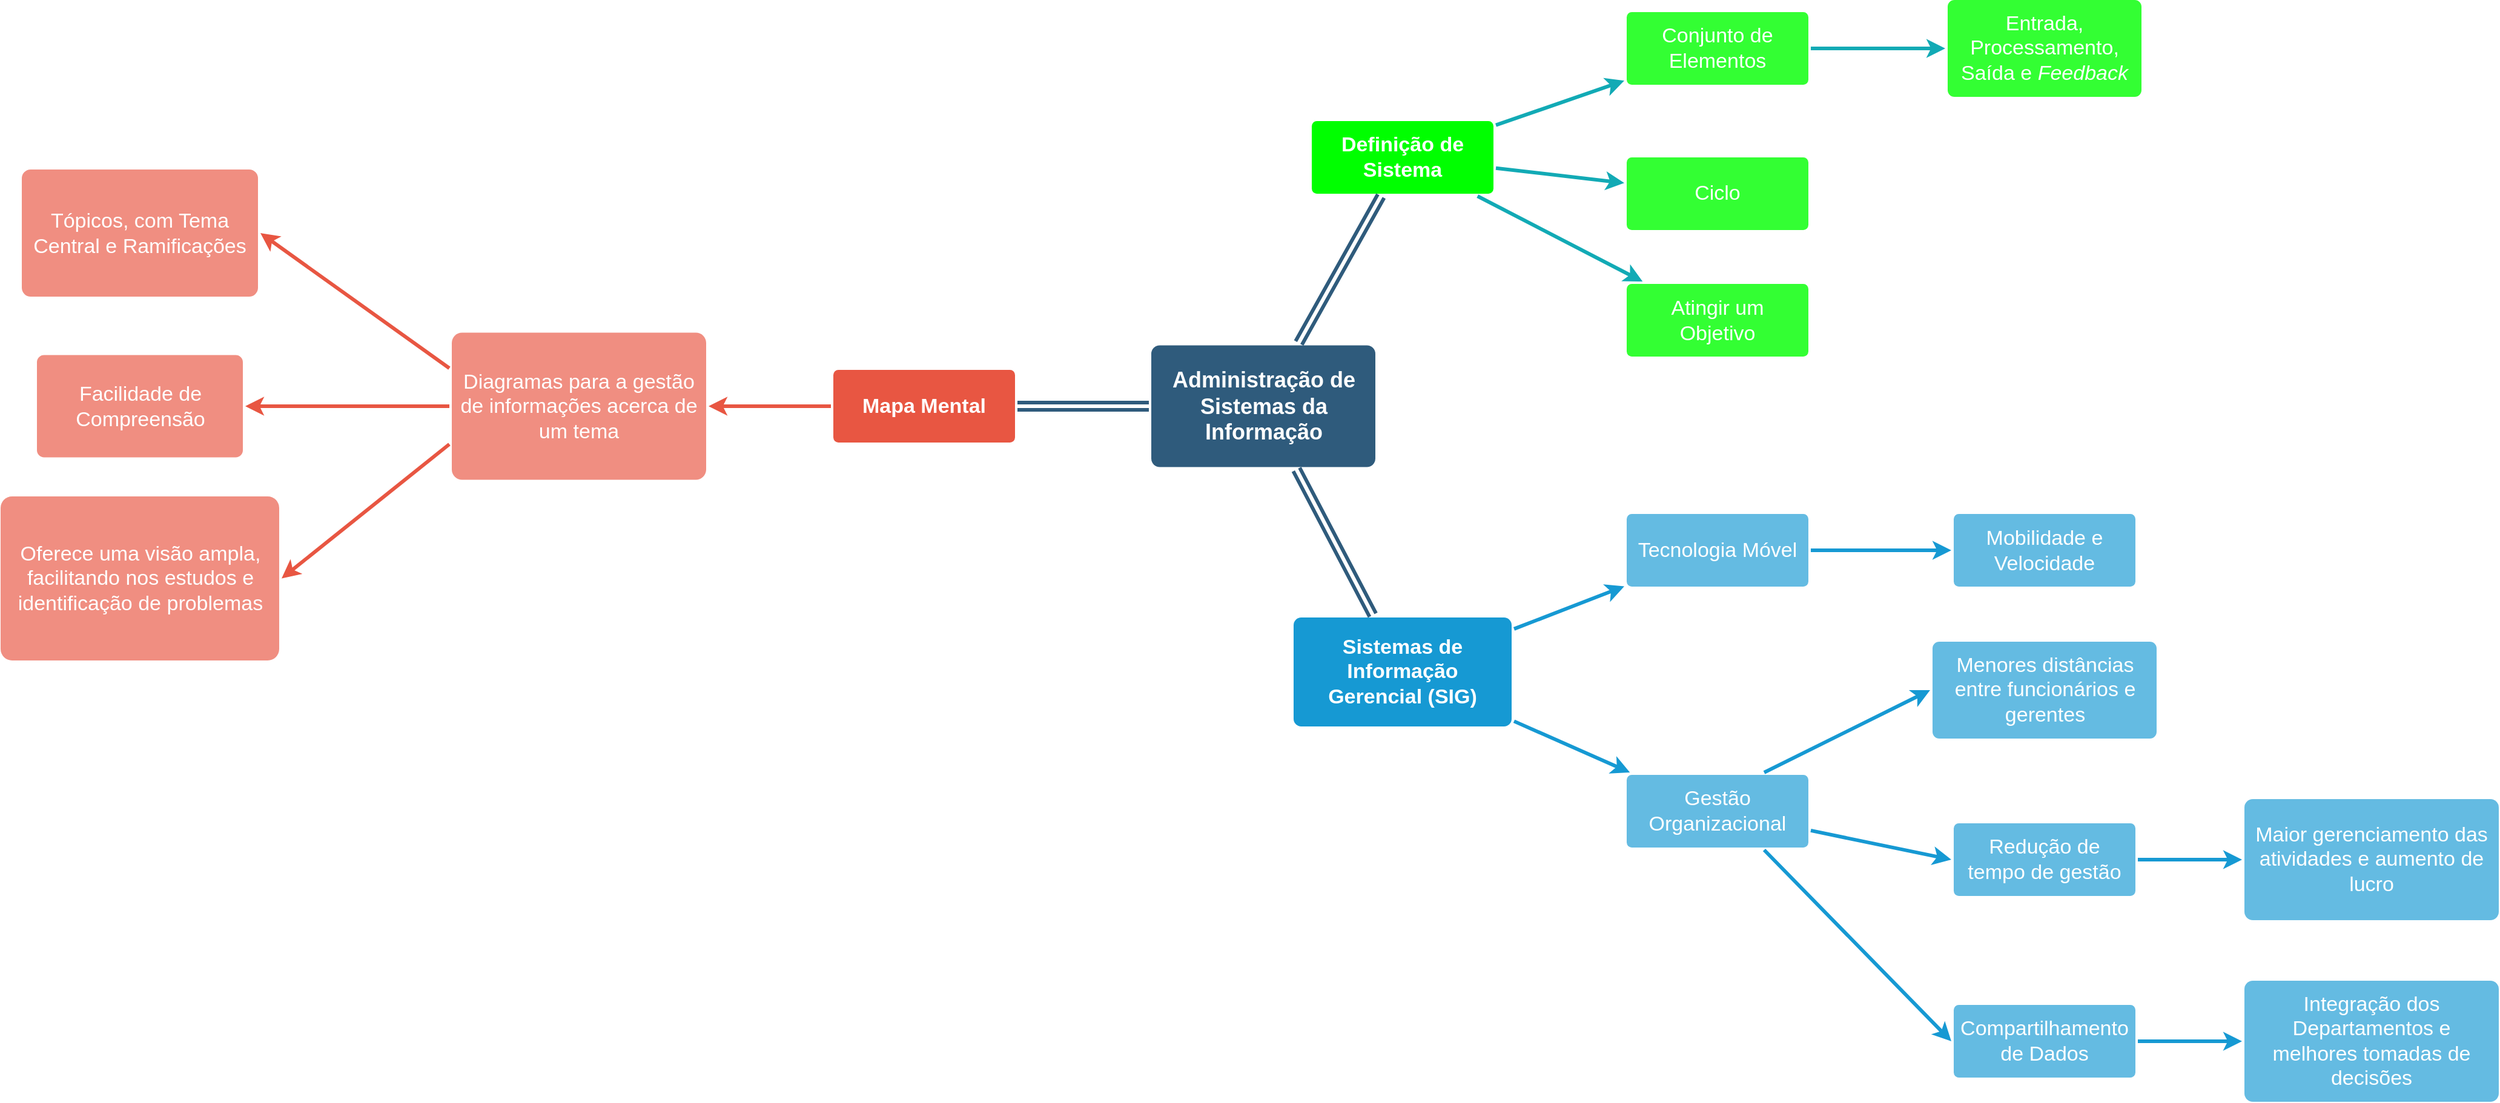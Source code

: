 <mxfile version="15.8.6" type="device"><diagram id="6a731a19-8d31-9384-78a2-239565b7b9f0" name="Page-1"><mxGraphModel dx="2426" dy="1546" grid="1" gridSize="10" guides="1" tooltips="1" connect="1" arrows="1" fold="1" page="1" pageScale="1" pageWidth="1169" pageHeight="827" background="none" math="0" shadow="0"><root><mxCell id="0"/><mxCell id="1" parent="0"/><mxCell id="1746" value="" style="edgeStyle=none;rounded=0;jumpStyle=none;html=1;shadow=0;labelBackgroundColor=none;startArrow=none;startFill=0;endArrow=classic;endFill=1;jettySize=auto;orthogonalLoop=1;strokeColor=#2F5B7C;strokeWidth=3;fontFamily=Helvetica;fontSize=16;fontColor=#23445D;spacing=5;shape=link;" parent="1" source="1749" target="1771" edge="1"><mxGeometry relative="1" as="geometry"/></mxCell><mxCell id="1747" value="" style="edgeStyle=none;rounded=0;jumpStyle=none;html=1;shadow=0;labelBackgroundColor=none;startArrow=none;startFill=0;endArrow=classic;endFill=1;jettySize=auto;orthogonalLoop=1;strokeColor=#2F5B7C;strokeWidth=3;fontFamily=Helvetica;fontSize=16;fontColor=#23445D;spacing=5;shape=link;" parent="1" source="1749" target="1760" edge="1"><mxGeometry relative="1" as="geometry"/></mxCell><mxCell id="1748" value="" style="edgeStyle=none;rounded=0;jumpStyle=none;html=1;shadow=0;labelBackgroundColor=none;startArrow=none;startFill=0;endArrow=classic;endFill=1;jettySize=auto;orthogonalLoop=1;strokeColor=#2F5B7C;strokeWidth=3;fontFamily=Helvetica;fontSize=16;fontColor=#23445D;spacing=5;shape=link;" parent="1" source="1749" target="1753" edge="1"><mxGeometry relative="1" as="geometry"/></mxCell><mxCell id="1749" value="Administração de Sistemas da Informação" style="rounded=1;whiteSpace=wrap;html=1;shadow=0;labelBackgroundColor=none;strokeColor=none;strokeWidth=3;fillColor=#2F5B7C;fontFamily=Helvetica;fontSize=18;fontColor=#FFFFFF;align=center;fontStyle=1;spacing=5;arcSize=7;perimeterSpacing=2;" parent="1" vertex="1"><mxGeometry x="477.5" y="365.25" width="185" height="100.5" as="geometry"/></mxCell><mxCell id="1751" value="" style="edgeStyle=none;rounded=1;jumpStyle=none;html=1;shadow=0;labelBackgroundColor=none;startArrow=none;startFill=0;jettySize=auto;orthogonalLoop=1;strokeColor=#E85642;strokeWidth=3;fontFamily=Helvetica;fontSize=14;fontColor=#FFFFFF;spacing=5;fontStyle=1;fillColor=#b0e3e6;" parent="1" source="1753" target="1755" edge="1"><mxGeometry relative="1" as="geometry"/></mxCell><mxCell id="1753" value="Mapa Mental" style="rounded=1;whiteSpace=wrap;html=1;shadow=0;labelBackgroundColor=none;strokeColor=none;strokeWidth=3;fillColor=#e85642;fontFamily=Helvetica;fontSize=17;fontColor=#FFFFFF;align=center;spacing=5;fontStyle=1;arcSize=7;perimeterSpacing=2;" parent="1" vertex="1"><mxGeometry x="215" y="385.5" width="150" height="60" as="geometry"/></mxCell><mxCell id="1754" value="Tópicos, com Tema Central e Ramificações" style="rounded=1;whiteSpace=wrap;html=1;shadow=0;labelBackgroundColor=none;strokeColor=none;strokeWidth=3;fillColor=#f08e81;fontFamily=Helvetica;fontSize=17;fontColor=#FFFFFF;align=center;spacing=5;fontStyle=0;arcSize=7;perimeterSpacing=2;direction=south;" parent="1" vertex="1"><mxGeometry x="-455" y="220" width="195" height="105" as="geometry"/></mxCell><mxCell id="1755" value="Diagramas para a gestão de informações acerca de um tema" style="rounded=1;whiteSpace=wrap;html=1;shadow=0;labelBackgroundColor=none;strokeColor=none;strokeWidth=3;fillColor=#f08e81;fontFamily=Helvetica;fontSize=17;fontColor=#FFFFFF;align=center;spacing=5;fontStyle=0;arcSize=7;perimeterSpacing=2;" parent="1" vertex="1"><mxGeometry x="-100" y="354.75" width="210" height="121.5" as="geometry"/></mxCell><mxCell id="1758" value="" style="edgeStyle=none;rounded=0;jumpStyle=none;html=1;shadow=0;labelBackgroundColor=none;startArrow=none;startFill=0;endArrow=classic;endFill=1;jettySize=auto;orthogonalLoop=1;strokeColor=#1699D3;strokeWidth=3;fontFamily=Helvetica;fontSize=14;fontColor=#FFFFFF;spacing=5;" parent="1" source="1760" target="1762" edge="1"><mxGeometry relative="1" as="geometry"/></mxCell><mxCell id="1759" value="" style="edgeStyle=none;rounded=0;jumpStyle=none;html=1;shadow=0;labelBackgroundColor=none;startArrow=none;startFill=0;endArrow=classic;endFill=1;jettySize=auto;orthogonalLoop=1;strokeColor=#1699D3;strokeWidth=3;fontFamily=Helvetica;fontSize=14;fontColor=#FFFFFF;spacing=5;" parent="1" source="1760" target="1761" edge="1"><mxGeometry relative="1" as="geometry"/></mxCell><mxCell id="1760" value="Sistemas de Informação Gerencial (SIG)" style="rounded=1;whiteSpace=wrap;html=1;shadow=0;labelBackgroundColor=none;strokeColor=none;strokeWidth=3;fillColor=#1699d3;fontFamily=Helvetica;fontSize=17;fontColor=#FFFFFF;align=center;spacing=5;fontStyle=1;arcSize=7;perimeterSpacing=2;" parent="1" vertex="1"><mxGeometry x="595" y="590" width="180" height="90" as="geometry"/></mxCell><mxCell id="1761" value="Tecnologia Móvel" style="rounded=1;whiteSpace=wrap;html=1;shadow=0;labelBackgroundColor=none;strokeColor=none;strokeWidth=3;fillColor=#64bbe2;fontFamily=Helvetica;fontSize=17;fontColor=#FFFFFF;align=center;spacing=5;arcSize=7;perimeterSpacing=2;" parent="1" vertex="1"><mxGeometry x="870" y="504.5" width="150" height="60" as="geometry"/></mxCell><mxCell id="1762" value="Gestão Organizacional" style="rounded=1;whiteSpace=wrap;html=1;shadow=0;labelBackgroundColor=none;strokeColor=none;strokeWidth=3;fillColor=#64bbe2;fontFamily=Helvetica;fontSize=17;fontColor=#FFFFFF;align=center;spacing=5;arcSize=7;perimeterSpacing=2;" parent="1" vertex="1"><mxGeometry x="870" y="720" width="150" height="60" as="geometry"/></mxCell><mxCell id="1763" value="Menores distâncias entre funcionários e gerentes" style="rounded=1;whiteSpace=wrap;html=1;shadow=0;labelBackgroundColor=none;strokeColor=none;strokeWidth=3;fillColor=#64bbe2;fontFamily=Helvetica;fontSize=17;fontColor=#FFFFFF;align=center;spacing=5;arcSize=7;perimeterSpacing=2;" parent="1" vertex="1"><mxGeometry x="1122.5" y="610" width="185" height="80" as="geometry"/></mxCell><mxCell id="1771" value="Definição de Sistema" style="rounded=1;whiteSpace=wrap;html=1;shadow=0;labelBackgroundColor=none;strokeColor=none;strokeWidth=3;fillColor=#00FF00;fontFamily=Helvetica;fontSize=17;fontColor=#FFFFFF;align=center;spacing=5;fontStyle=1;arcSize=7;perimeterSpacing=2;" parent="1" vertex="1"><mxGeometry x="610" y="180.0" width="150" height="60" as="geometry"/></mxCell><mxCell id="1772" value="Atingir um Objetivo" style="rounded=1;whiteSpace=wrap;html=1;shadow=0;labelBackgroundColor=none;strokeColor=none;strokeWidth=3;fillColor=#33FF33;fontFamily=Helvetica;fontSize=17;fontColor=#FFFFFF;align=center;spacing=5;fontStyle=0;arcSize=7;perimeterSpacing=2;" parent="1" vertex="1"><mxGeometry x="870" y="314.5" width="150" height="60" as="geometry"/></mxCell><mxCell id="1773" value="" style="edgeStyle=none;rounded=1;jumpStyle=none;html=1;shadow=0;labelBackgroundColor=none;startArrow=none;startFill=0;jettySize=auto;orthogonalLoop=1;strokeColor=#12AAB5;strokeWidth=3;fontFamily=Helvetica;fontSize=14;fontColor=#FFFFFF;spacing=5;fontStyle=1;fillColor=#b0e3e6;" parent="1" source="1771" target="1772" edge="1"><mxGeometry relative="1" as="geometry"/></mxCell><mxCell id="1774" value="Ciclo" style="rounded=1;whiteSpace=wrap;html=1;shadow=0;labelBackgroundColor=none;strokeColor=none;strokeWidth=3;fillColor=#33FF33;fontFamily=Helvetica;fontSize=17;fontColor=#FFFFFF;align=center;spacing=5;fontStyle=0;arcSize=7;perimeterSpacing=2;" parent="1" vertex="1"><mxGeometry x="870" y="210" width="150" height="60" as="geometry"/></mxCell><mxCell id="1775" value="" style="edgeStyle=none;rounded=1;jumpStyle=none;html=1;shadow=0;labelBackgroundColor=none;startArrow=none;startFill=0;jettySize=auto;orthogonalLoop=1;strokeColor=#12AAB5;strokeWidth=3;fontFamily=Helvetica;fontSize=14;fontColor=#FFFFFF;spacing=5;fontStyle=1;fillColor=#b0e3e6;" parent="1" source="1771" target="1774" edge="1"><mxGeometry relative="1" as="geometry"/></mxCell><mxCell id="1776" value="Entrada, Processamento, Saída e &lt;i style=&quot;font-size: 17px;&quot;&gt;Feedback&lt;/i&gt;" style="rounded=1;whiteSpace=wrap;html=1;shadow=0;labelBackgroundColor=none;strokeColor=none;strokeWidth=3;fillColor=#33FF33;fontFamily=Helvetica;fontSize=17;fontColor=#FFFFFF;align=center;spacing=5;fontStyle=0;arcSize=7;perimeterSpacing=2;" parent="1" vertex="1"><mxGeometry x="1135" y="80" width="160" height="80" as="geometry"/></mxCell><mxCell id="1778" value="Conjunto de Elementos" style="rounded=1;whiteSpace=wrap;html=1;shadow=0;labelBackgroundColor=none;strokeColor=none;strokeWidth=3;fillColor=#33FF33;fontFamily=Helvetica;fontSize=17;fontColor=#FFFFFF;align=center;spacing=5;fontStyle=0;arcSize=7;perimeterSpacing=2;" parent="1" vertex="1"><mxGeometry x="870" y="90" width="150" height="60" as="geometry"/></mxCell><mxCell id="1779" value="" style="edgeStyle=none;rounded=1;jumpStyle=none;html=1;shadow=0;labelBackgroundColor=none;startArrow=none;startFill=0;jettySize=auto;orthogonalLoop=1;strokeColor=#12AAB5;strokeWidth=3;fontFamily=Helvetica;fontSize=14;fontColor=#FFFFFF;spacing=5;fontStyle=1;fillColor=#b0e3e6;" parent="1" source="1771" target="1778" edge="1"><mxGeometry relative="1" as="geometry"/></mxCell><mxCell id="f3FvVUao7Zsvucu3CJUl-1782" value="Mobilidade e Velocidade" style="rounded=1;whiteSpace=wrap;html=1;shadow=0;labelBackgroundColor=none;strokeColor=none;strokeWidth=3;fillColor=#64bbe2;fontFamily=Helvetica;fontSize=17;fontColor=#FFFFFF;align=center;spacing=5;arcSize=7;perimeterSpacing=2;" vertex="1" parent="1"><mxGeometry x="1140" y="504.5" width="150" height="60" as="geometry"/></mxCell><mxCell id="f3FvVUao7Zsvucu3CJUl-1786" value="" style="edgeStyle=none;rounded=0;jumpStyle=none;html=1;shadow=0;labelBackgroundColor=none;startArrow=none;startFill=0;endArrow=classic;endFill=1;jettySize=auto;orthogonalLoop=1;strokeColor=#1699D3;strokeWidth=3;fontFamily=Helvetica;fontSize=14;fontColor=#FFFFFF;spacing=5;entryX=0;entryY=0.5;entryDx=0;entryDy=0;exitX=1;exitY=0.5;exitDx=0;exitDy=0;" edge="1" parent="1" source="1761" target="f3FvVUao7Zsvucu3CJUl-1782"><mxGeometry relative="1" as="geometry"><mxPoint x="812.0" y="544.771" as="sourcePoint"/><mxPoint x="888" y="519.8" as="targetPoint"/></mxGeometry></mxCell><mxCell id="f3FvVUao7Zsvucu3CJUl-1788" value="" style="edgeStyle=none;rounded=1;jumpStyle=none;html=1;shadow=0;labelBackgroundColor=none;startArrow=none;startFill=0;jettySize=auto;orthogonalLoop=1;strokeColor=#12AAB5;strokeWidth=3;fontFamily=Helvetica;fontSize=14;fontColor=#FFFFFF;spacing=5;fontStyle=1;fillColor=#b0e3e6;entryX=0;entryY=0.5;entryDx=0;entryDy=0;exitX=1;exitY=0.5;exitDx=0;exitDy=0;" edge="1" parent="1" source="1778" target="1776"><mxGeometry relative="1" as="geometry"><mxPoint x="772.0" y="193.346" as="sourcePoint"/><mxPoint x="878" y="156.654" as="targetPoint"/></mxGeometry></mxCell><mxCell id="f3FvVUao7Zsvucu3CJUl-1789" value="" style="edgeStyle=none;rounded=0;jumpStyle=none;html=1;shadow=0;labelBackgroundColor=none;startArrow=none;startFill=0;endArrow=classic;endFill=1;jettySize=auto;orthogonalLoop=1;strokeColor=#1699D3;strokeWidth=3;fontFamily=Helvetica;fontSize=14;fontColor=#FFFFFF;spacing=5;entryX=0;entryY=0.5;entryDx=0;entryDy=0;exitX=0.75;exitY=0;exitDx=0;exitDy=0;" edge="1" parent="1" source="1762" target="1763"><mxGeometry relative="1" as="geometry"><mxPoint x="1032" y="484.5" as="sourcePoint"/><mxPoint x="1148" y="430" as="targetPoint"/></mxGeometry></mxCell><mxCell id="f3FvVUao7Zsvucu3CJUl-1790" value="Maior gerenciamento das atividades e aumento de lucro" style="rounded=1;whiteSpace=wrap;html=1;shadow=0;labelBackgroundColor=none;strokeColor=none;strokeWidth=3;fillColor=#64bbe2;fontFamily=Helvetica;fontSize=17;fontColor=#FFFFFF;align=center;spacing=5;arcSize=7;perimeterSpacing=2;" vertex="1" parent="1"><mxGeometry x="1380" y="740" width="210" height="100" as="geometry"/></mxCell><mxCell id="f3FvVUao7Zsvucu3CJUl-1791" value="Redução de tempo de gestão" style="rounded=1;whiteSpace=wrap;html=1;shadow=0;labelBackgroundColor=none;strokeColor=none;strokeWidth=3;fillColor=#64bbe2;fontFamily=Helvetica;fontSize=17;fontColor=#FFFFFF;align=center;spacing=5;arcSize=7;perimeterSpacing=2;" vertex="1" parent="1"><mxGeometry x="1140" y="760" width="150" height="60" as="geometry"/></mxCell><mxCell id="f3FvVUao7Zsvucu3CJUl-1792" value="Compartilhamento de Dados" style="rounded=1;whiteSpace=wrap;html=1;shadow=0;labelBackgroundColor=none;strokeColor=none;strokeWidth=3;fillColor=#64bbe2;fontFamily=Helvetica;fontSize=17;fontColor=#FFFFFF;align=center;spacing=5;arcSize=7;perimeterSpacing=2;" vertex="1" parent="1"><mxGeometry x="1140" y="910" width="150" height="60" as="geometry"/></mxCell><mxCell id="f3FvVUao7Zsvucu3CJUl-1793" value="" style="edgeStyle=none;rounded=0;jumpStyle=none;html=1;shadow=0;labelBackgroundColor=none;startArrow=none;startFill=0;endArrow=classic;endFill=1;jettySize=auto;orthogonalLoop=1;strokeColor=#1699D3;strokeWidth=3;fontFamily=Helvetica;fontSize=14;fontColor=#FFFFFF;spacing=5;entryX=0;entryY=0.5;entryDx=0;entryDy=0;" edge="1" parent="1" source="1762" target="f3FvVUao7Zsvucu3CJUl-1791"><mxGeometry relative="1" as="geometry"><mxPoint x="1032" y="600" as="sourcePoint"/><mxPoint x="1143" y="570" as="targetPoint"/></mxGeometry></mxCell><mxCell id="f3FvVUao7Zsvucu3CJUl-1794" value="" style="edgeStyle=none;rounded=0;jumpStyle=none;html=1;shadow=0;labelBackgroundColor=none;startArrow=none;startFill=0;endArrow=classic;endFill=1;jettySize=auto;orthogonalLoop=1;strokeColor=#1699D3;strokeWidth=3;fontFamily=Helvetica;fontSize=14;fontColor=#FFFFFF;spacing=5;entryX=0;entryY=0.5;entryDx=0;entryDy=0;exitX=0.75;exitY=1;exitDx=0;exitDy=0;" edge="1" parent="1" source="1762" target="f3FvVUao7Zsvucu3CJUl-1792"><mxGeometry relative="1" as="geometry"><mxPoint x="1042" y="610" as="sourcePoint"/><mxPoint x="1153" y="580" as="targetPoint"/></mxGeometry></mxCell><mxCell id="f3FvVUao7Zsvucu3CJUl-1795" value="" style="edgeStyle=none;rounded=0;jumpStyle=none;html=1;shadow=0;labelBackgroundColor=none;startArrow=none;startFill=0;endArrow=classic;endFill=1;jettySize=auto;orthogonalLoop=1;strokeColor=#1699D3;strokeWidth=3;fontFamily=Helvetica;fontSize=14;fontColor=#FFFFFF;spacing=5;entryX=0;entryY=0.5;entryDx=0;entryDy=0;exitX=1;exitY=0.5;exitDx=0;exitDy=0;" edge="1" parent="1" source="f3FvVUao7Zsvucu3CJUl-1791" target="f3FvVUao7Zsvucu3CJUl-1790"><mxGeometry relative="1" as="geometry"><mxPoint x="1032" y="600" as="sourcePoint"/><mxPoint x="1143" y="560" as="targetPoint"/></mxGeometry></mxCell><mxCell id="f3FvVUao7Zsvucu3CJUl-1796" value="Integração dos Departamentos e melhores tomadas de decisões" style="rounded=1;whiteSpace=wrap;html=1;shadow=0;labelBackgroundColor=none;strokeColor=none;strokeWidth=3;fillColor=#64bbe2;fontFamily=Helvetica;fontSize=17;fontColor=#FFFFFF;align=center;spacing=5;arcSize=7;perimeterSpacing=2;" vertex="1" parent="1"><mxGeometry x="1380" y="890" width="210" height="100" as="geometry"/></mxCell><mxCell id="f3FvVUao7Zsvucu3CJUl-1797" value="" style="edgeStyle=none;rounded=0;jumpStyle=none;html=1;shadow=0;labelBackgroundColor=none;startArrow=none;startFill=0;endArrow=classic;endFill=1;jettySize=auto;orthogonalLoop=1;strokeColor=#1699D3;strokeWidth=3;fontFamily=Helvetica;fontSize=14;fontColor=#FFFFFF;spacing=5;exitX=1;exitY=0.5;exitDx=0;exitDy=0;entryX=0;entryY=0.5;entryDx=0;entryDy=0;" edge="1" parent="1" source="f3FvVUao7Zsvucu3CJUl-1792" target="f3FvVUao7Zsvucu3CJUl-1796"><mxGeometry relative="1" as="geometry"><mxPoint x="1314.5" y="680" as="sourcePoint"/><mxPoint x="1330" y="840" as="targetPoint"/></mxGeometry></mxCell><mxCell id="f3FvVUao7Zsvucu3CJUl-1798" value="Facilidade de Compreensão" style="rounded=1;whiteSpace=wrap;html=1;shadow=0;labelBackgroundColor=none;strokeColor=none;strokeWidth=3;fillColor=#f08e81;fontFamily=Helvetica;fontSize=17;fontColor=#FFFFFF;align=center;spacing=5;fontStyle=0;arcSize=7;perimeterSpacing=2;" vertex="1" parent="1"><mxGeometry x="-442.5" y="373.25" width="170" height="84.5" as="geometry"/></mxCell><mxCell id="f3FvVUao7Zsvucu3CJUl-1799" value="Oferece uma visão ampla, facilitando nos estudos e identificação de problemas" style="rounded=1;whiteSpace=wrap;html=1;shadow=0;labelBackgroundColor=none;strokeColor=none;strokeWidth=3;fillColor=#f08e81;fontFamily=Helvetica;fontSize=17;fontColor=#FFFFFF;align=center;spacing=5;fontStyle=0;arcSize=7;perimeterSpacing=2;" vertex="1" parent="1"><mxGeometry x="-472.5" y="490" width="230" height="135.5" as="geometry"/></mxCell><mxCell id="f3FvVUao7Zsvucu3CJUl-1800" value="" style="edgeStyle=none;rounded=1;jumpStyle=none;html=1;shadow=0;labelBackgroundColor=none;startArrow=none;startFill=0;jettySize=auto;orthogonalLoop=1;strokeColor=#E85642;strokeWidth=3;fontFamily=Helvetica;fontSize=14;fontColor=#FFFFFF;spacing=5;fontStyle=1;fillColor=#b0e3e6;exitX=0;exitY=0.25;exitDx=0;exitDy=0;entryX=0.5;entryY=0;entryDx=0;entryDy=0;" edge="1" parent="1" source="1755" target="1754"><mxGeometry relative="1" as="geometry"><mxPoint x="-180" y="230" as="sourcePoint"/><mxPoint x="-281" y="229.38" as="targetPoint"/></mxGeometry></mxCell><mxCell id="f3FvVUao7Zsvucu3CJUl-1801" value="" style="edgeStyle=none;rounded=1;jumpStyle=none;html=1;shadow=0;labelBackgroundColor=none;startArrow=none;startFill=0;jettySize=auto;orthogonalLoop=1;strokeColor=#E85642;strokeWidth=3;fontFamily=Helvetica;fontSize=14;fontColor=#FFFFFF;spacing=5;fontStyle=1;fillColor=#b0e3e6;exitX=0;exitY=0.5;exitDx=0;exitDy=0;entryX=1;entryY=0.5;entryDx=0;entryDy=0;" edge="1" parent="1" source="1755" target="f3FvVUao7Zsvucu3CJUl-1798"><mxGeometry relative="1" as="geometry"><mxPoint x="-190" y="460" as="sourcePoint"/><mxPoint x="-230" y="440" as="targetPoint"/></mxGeometry></mxCell><mxCell id="f3FvVUao7Zsvucu3CJUl-1802" value="" style="edgeStyle=none;rounded=1;jumpStyle=none;html=1;shadow=0;labelBackgroundColor=none;startArrow=none;startFill=0;jettySize=auto;orthogonalLoop=1;strokeColor=#E85642;strokeWidth=3;fontFamily=Helvetica;fontSize=14;fontColor=#FFFFFF;spacing=5;fontStyle=1;fillColor=#b0e3e6;exitX=0;exitY=0.75;exitDx=0;exitDy=0;entryX=1;entryY=0.5;entryDx=0;entryDy=0;" edge="1" parent="1" source="1755" target="f3FvVUao7Zsvucu3CJUl-1799"><mxGeometry relative="1" as="geometry"><mxPoint x="-210" y="540" as="sourcePoint"/><mxPoint x="-220" y="539" as="targetPoint"/></mxGeometry></mxCell></root></mxGraphModel></diagram></mxfile>